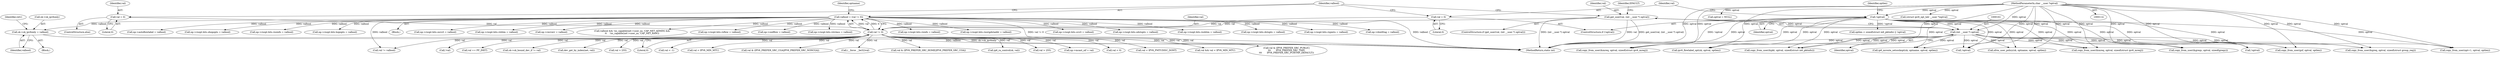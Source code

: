 digraph "0_linux_45f6fad84cc305103b28d73482b344d7f5b76f39_11@pointer" {
"1000441" [label="(Call,sk->sk_ipv6only = valbool)"];
"1000170" [label="(Call,valbool = (val != 0))"];
"1000172" [label="(Call,val != 0)"];
"1000158" [label="(Call,get_user(val, (int __user *) optval))"];
"1000160" [label="(Call,(int __user *) optval)"];
"1000144" [label="(Call,!optval)"];
"1000118" [label="(MethodParameterIn,char __user *optval)"];
"1000167" [label="(Call,val = 0)"];
"1000146" [label="(Call,val = 0)"];
"1000813" [label="(Call,optval = NULL)"];
"1000157" [label="(ControlStructure,if (get_user(val, (int __user *) optval)))"];
"1000441" [label="(Call,sk->sk_ipv6only = valbool)"];
"1000790" [label="(Call,np->rxopt.bits.rxorigdstaddr = valbool)"];
"1000148" [label="(Literal,0)"];
"1000179" [label="(Call,ip6_mroute_setsockopt(sk, optname, optval, optlen))"];
"1000818" [label="(Call,!optval)"];
"1000165" [label="(Identifier,EFAULT)"];
"1000951" [label="(Call,!optval)"];
"1000174" [label="(Literal,0)"];
"1000537" [label="(Call,np->rxopt.bits.srcrt = valbool)"];
"1000659" [label="(Call,val < -1)"];
"1000862" [label="(Call,(struct ipv6_opt_hdr __user *)optval)"];
"1001801" [label="(Call,val < IPV6_MIN_MTU)"];
"1000147" [label="(Identifier,val)"];
"1001958" [label="(Call,val & (IPV6_PREFER_SRC_CGA|IPV6_PREFER_SRC_NONCGA))"];
"1000173" [label="(Identifier,val)"];
"1000118" [label="(MethodParameterIn,char __user *optval)"];
"1001248" [label="(Call,(__force __be32)val)"];
"1001702" [label="(Call,copy_from_user(gsf, optval, optlen))"];
"1000162" [label="(Identifier,optval)"];
"1001937" [label="(Call,val & (IPV6_PREFER_SRC_HOME|IPV6_PREFER_SRC_COA))"];
"1000445" [label="(Identifier,valbool)"];
"1002046" [label="(MethodReturn,static int)"];
"1000637" [label="(Call,np->rxopt.bits.odstopts = valbool)"];
"1000169" [label="(Literal,0)"];
"1001762" [label="(Call,ip6_ra_control(sk, val))"];
"1000517" [label="(Call,np->rxopt.bits.rxohlim = valbool)"];
"1000160" [label="(Call,(int __user *) optval)"];
"1000617" [label="(Call,np->rxopt.bits.dstopts = valbool)"];
"1000167" [label="(Call,val = 0)"];
"1000731" [label="(Call,np->rxopt.bits.rxpmtu = valbool)"];
"1002011" [label="(Call,np->dontfrag = valbool)"];
"1000191" [label="(Block,)"];
"1002021" [label="(Call,np->autoflowlabel = valbool)"];
"1000477" [label="(Call,np->rxopt.bits.rxoinfo = valbool)"];
"1000577" [label="(Call,np->rxopt.bits.hopopts = valbool)"];
"1000170" [label="(Call,valbool = (val != 0))"];
"1001153" [label="(Call,val > 255)"];
"1000158" [label="(Call,get_user(val, (int __user *) optval))"];
"1001343" [label="(Call,np->mcast_oif = val)"];
"1000153" [label="(Identifier,optlen)"];
"1000171" [label="(Identifier,valbool)"];
"1001994" [label="(Call,val < 0)"];
"1000597" [label="(Call,np->rxopt.bits.ohopopts = valbool)"];
"1000946" [label="(Call,optlen < sizeof(struct in6_pktinfo) || !optval)"];
"1001775" [label="(Call,val < IPV6_PMTUDISC_DONT)"];
"1000143" [label="(ControlStructure,if (!optval))"];
"1001799" [label="(Call,val && val < IPV6_MIN_MTU)"];
"1000146" [label="(Call,val = 0)"];
"1001905" [label="(Call,val & (IPV6_PREFER_SRC_PUBLIC|\n\t\t\t       IPV6_PREFER_SRC_TMP|\n\t\t\t       IPV6_PREFER_SRC_PUBTMP_DEFAULT))"];
"1000442" [label="(Call,sk->sk_ipv6only)"];
"1001217" [label="(Call,val != valbool)"];
"1000120" [label="(Block,)"];
"1000497" [label="(Call,np->rxopt.bits.rxhlim = valbool)"];
"1001878" [label="(Call,xfrm_user_policy(sk, optname, optval, optlen))"];
"1000159" [label="(Identifier,val)"];
"1001821" [label="(Call,np->recverr = valbool)"];
"1001550" [label="(Call,copy_from_user(&greqs, optval, sizeof(greqs)))"];
"1000746" [label="(Call,valbool && !ns_capable(net->user_ns, CAP_NET_ADMIN) &&\n\t\t    !ns_capable(net->user_ns, CAP_NET_RAW))"];
"1001377" [label="(Call,copy_from_user(&mreq, optval, sizeof(struct ipv6_mreq)))"];
"1000711" [label="(Call,np->rxopt.bits.rxflow = valbool)"];
"1000447" [label="(Identifier,retv)"];
"1000166" [label="(ControlStructure,else)"];
"1000955" [label="(Call,copy_from_user(&pkt, optval, sizeof(struct in6_pktinfo)))"];
"1000172" [label="(Call,val != 0)"];
"1000145" [label="(Identifier,optval)"];
"1001827" [label="(Call,!val)"];
"1001085" [label="(Call,copy_from_user(opt+1, optval, optlen))"];
"1001427" [label="(Call,copy_from_user(&mreq, optval, sizeof(struct ipv6_mreq)))"];
"1000177" [label="(Identifier,optname)"];
"1000144" [label="(Call,!optval)"];
"1000200" [label="(Call,val == PF_INET)"];
"1001478" [label="(Call,copy_from_user(&greq, optval, sizeof(struct group_req)))"];
"1001845" [label="(Call,np->sndflow = valbool)"];
"1001321" [label="(Call,sk->sk_bound_dev_if != val)"];
"1001329" [label="(Call,dev_get_by_index(net, val))"];
"1001186" [label="(Call,val > 255)"];
"1000691" [label="(Call,np->rxopt.bits.rxtclass = valbool)"];
"1000168" [label="(Identifier,val)"];
"1000557" [label="(Call,np->rxopt.bits.osrcrt = valbool)"];
"1001857" [label="(Call,ipv6_flowlabel_opt(sk, optval, optlen))"];
"1000457" [label="(Call,np->rxopt.bits.rxinfo = valbool)"];
"1000441" -> "1000191"  [label="AST: "];
"1000441" -> "1000445"  [label="CFG: "];
"1000442" -> "1000441"  [label="AST: "];
"1000445" -> "1000441"  [label="AST: "];
"1000447" -> "1000441"  [label="CFG: "];
"1000441" -> "1002046"  [label="DDG: sk->sk_ipv6only"];
"1000441" -> "1002046"  [label="DDG: valbool"];
"1000170" -> "1000441"  [label="DDG: valbool"];
"1000170" -> "1000120"  [label="AST: "];
"1000170" -> "1000172"  [label="CFG: "];
"1000171" -> "1000170"  [label="AST: "];
"1000172" -> "1000170"  [label="AST: "];
"1000177" -> "1000170"  [label="CFG: "];
"1000170" -> "1002046"  [label="DDG: val != 0"];
"1000170" -> "1002046"  [label="DDG: valbool"];
"1000172" -> "1000170"  [label="DDG: val"];
"1000172" -> "1000170"  [label="DDG: 0"];
"1000170" -> "1000457"  [label="DDG: valbool"];
"1000170" -> "1000477"  [label="DDG: valbool"];
"1000170" -> "1000497"  [label="DDG: valbool"];
"1000170" -> "1000517"  [label="DDG: valbool"];
"1000170" -> "1000537"  [label="DDG: valbool"];
"1000170" -> "1000557"  [label="DDG: valbool"];
"1000170" -> "1000577"  [label="DDG: valbool"];
"1000170" -> "1000597"  [label="DDG: valbool"];
"1000170" -> "1000617"  [label="DDG: valbool"];
"1000170" -> "1000637"  [label="DDG: valbool"];
"1000170" -> "1000691"  [label="DDG: valbool"];
"1000170" -> "1000711"  [label="DDG: valbool"];
"1000170" -> "1000731"  [label="DDG: valbool"];
"1000170" -> "1000746"  [label="DDG: valbool"];
"1000170" -> "1000790"  [label="DDG: valbool"];
"1000170" -> "1001217"  [label="DDG: valbool"];
"1000170" -> "1001821"  [label="DDG: valbool"];
"1000170" -> "1001845"  [label="DDG: valbool"];
"1000170" -> "1002011"  [label="DDG: valbool"];
"1000170" -> "1002021"  [label="DDG: valbool"];
"1000172" -> "1000174"  [label="CFG: "];
"1000173" -> "1000172"  [label="AST: "];
"1000174" -> "1000172"  [label="AST: "];
"1000172" -> "1002046"  [label="DDG: val"];
"1000158" -> "1000172"  [label="DDG: val"];
"1000167" -> "1000172"  [label="DDG: val"];
"1000146" -> "1000172"  [label="DDG: val"];
"1000172" -> "1000200"  [label="DDG: val"];
"1000172" -> "1000659"  [label="DDG: val"];
"1000172" -> "1001153"  [label="DDG: val"];
"1000172" -> "1001186"  [label="DDG: val"];
"1000172" -> "1001217"  [label="DDG: val"];
"1000172" -> "1001248"  [label="DDG: val"];
"1000172" -> "1001321"  [label="DDG: val"];
"1000172" -> "1001329"  [label="DDG: val"];
"1000172" -> "1001343"  [label="DDG: val"];
"1000172" -> "1001762"  [label="DDG: val"];
"1000172" -> "1001775"  [label="DDG: val"];
"1000172" -> "1001799"  [label="DDG: val"];
"1000172" -> "1001801"  [label="DDG: val"];
"1000172" -> "1001827"  [label="DDG: val"];
"1000172" -> "1001905"  [label="DDG: val"];
"1000172" -> "1001937"  [label="DDG: val"];
"1000172" -> "1001958"  [label="DDG: val"];
"1000172" -> "1001994"  [label="DDG: val"];
"1000158" -> "1000157"  [label="AST: "];
"1000158" -> "1000160"  [label="CFG: "];
"1000159" -> "1000158"  [label="AST: "];
"1000160" -> "1000158"  [label="AST: "];
"1000165" -> "1000158"  [label="CFG: "];
"1000171" -> "1000158"  [label="CFG: "];
"1000158" -> "1002046"  [label="DDG: val"];
"1000158" -> "1002046"  [label="DDG: (int __user *) optval"];
"1000158" -> "1002046"  [label="DDG: get_user(val, (int __user *) optval)"];
"1000160" -> "1000158"  [label="DDG: optval"];
"1000160" -> "1000162"  [label="CFG: "];
"1000161" -> "1000160"  [label="AST: "];
"1000162" -> "1000160"  [label="AST: "];
"1000160" -> "1002046"  [label="DDG: optval"];
"1000144" -> "1000160"  [label="DDG: optval"];
"1000118" -> "1000160"  [label="DDG: optval"];
"1000160" -> "1000179"  [label="DDG: optval"];
"1000160" -> "1000818"  [label="DDG: optval"];
"1000160" -> "1000951"  [label="DDG: optval"];
"1000160" -> "1000955"  [label="DDG: optval"];
"1000160" -> "1001085"  [label="DDG: optval"];
"1000160" -> "1001377"  [label="DDG: optval"];
"1000160" -> "1001427"  [label="DDG: optval"];
"1000160" -> "1001478"  [label="DDG: optval"];
"1000160" -> "1001550"  [label="DDG: optval"];
"1000160" -> "1001702"  [label="DDG: optval"];
"1000160" -> "1001857"  [label="DDG: optval"];
"1000160" -> "1001878"  [label="DDG: optval"];
"1000144" -> "1000143"  [label="AST: "];
"1000144" -> "1000145"  [label="CFG: "];
"1000145" -> "1000144"  [label="AST: "];
"1000147" -> "1000144"  [label="CFG: "];
"1000153" -> "1000144"  [label="CFG: "];
"1000144" -> "1002046"  [label="DDG: !optval"];
"1000144" -> "1002046"  [label="DDG: optval"];
"1000118" -> "1000144"  [label="DDG: optval"];
"1000144" -> "1000179"  [label="DDG: optval"];
"1000144" -> "1000818"  [label="DDG: optval"];
"1000144" -> "1000946"  [label="DDG: !optval"];
"1000144" -> "1000951"  [label="DDG: optval"];
"1000144" -> "1000955"  [label="DDG: optval"];
"1000144" -> "1001085"  [label="DDG: optval"];
"1000144" -> "1001377"  [label="DDG: optval"];
"1000144" -> "1001427"  [label="DDG: optval"];
"1000144" -> "1001478"  [label="DDG: optval"];
"1000144" -> "1001550"  [label="DDG: optval"];
"1000144" -> "1001702"  [label="DDG: optval"];
"1000144" -> "1001857"  [label="DDG: optval"];
"1000144" -> "1001878"  [label="DDG: optval"];
"1000118" -> "1000114"  [label="AST: "];
"1000118" -> "1002046"  [label="DDG: optval"];
"1000118" -> "1000179"  [label="DDG: optval"];
"1000118" -> "1000813"  [label="DDG: optval"];
"1000118" -> "1000818"  [label="DDG: optval"];
"1000118" -> "1000862"  [label="DDG: optval"];
"1000118" -> "1000951"  [label="DDG: optval"];
"1000118" -> "1000955"  [label="DDG: optval"];
"1000118" -> "1001085"  [label="DDG: optval"];
"1000118" -> "1001377"  [label="DDG: optval"];
"1000118" -> "1001427"  [label="DDG: optval"];
"1000118" -> "1001478"  [label="DDG: optval"];
"1000118" -> "1001550"  [label="DDG: optval"];
"1000118" -> "1001702"  [label="DDG: optval"];
"1000118" -> "1001857"  [label="DDG: optval"];
"1000118" -> "1001878"  [label="DDG: optval"];
"1000167" -> "1000166"  [label="AST: "];
"1000167" -> "1000169"  [label="CFG: "];
"1000168" -> "1000167"  [label="AST: "];
"1000169" -> "1000167"  [label="AST: "];
"1000171" -> "1000167"  [label="CFG: "];
"1000146" -> "1000143"  [label="AST: "];
"1000146" -> "1000148"  [label="CFG: "];
"1000147" -> "1000146"  [label="AST: "];
"1000148" -> "1000146"  [label="AST: "];
"1000171" -> "1000146"  [label="CFG: "];
}
